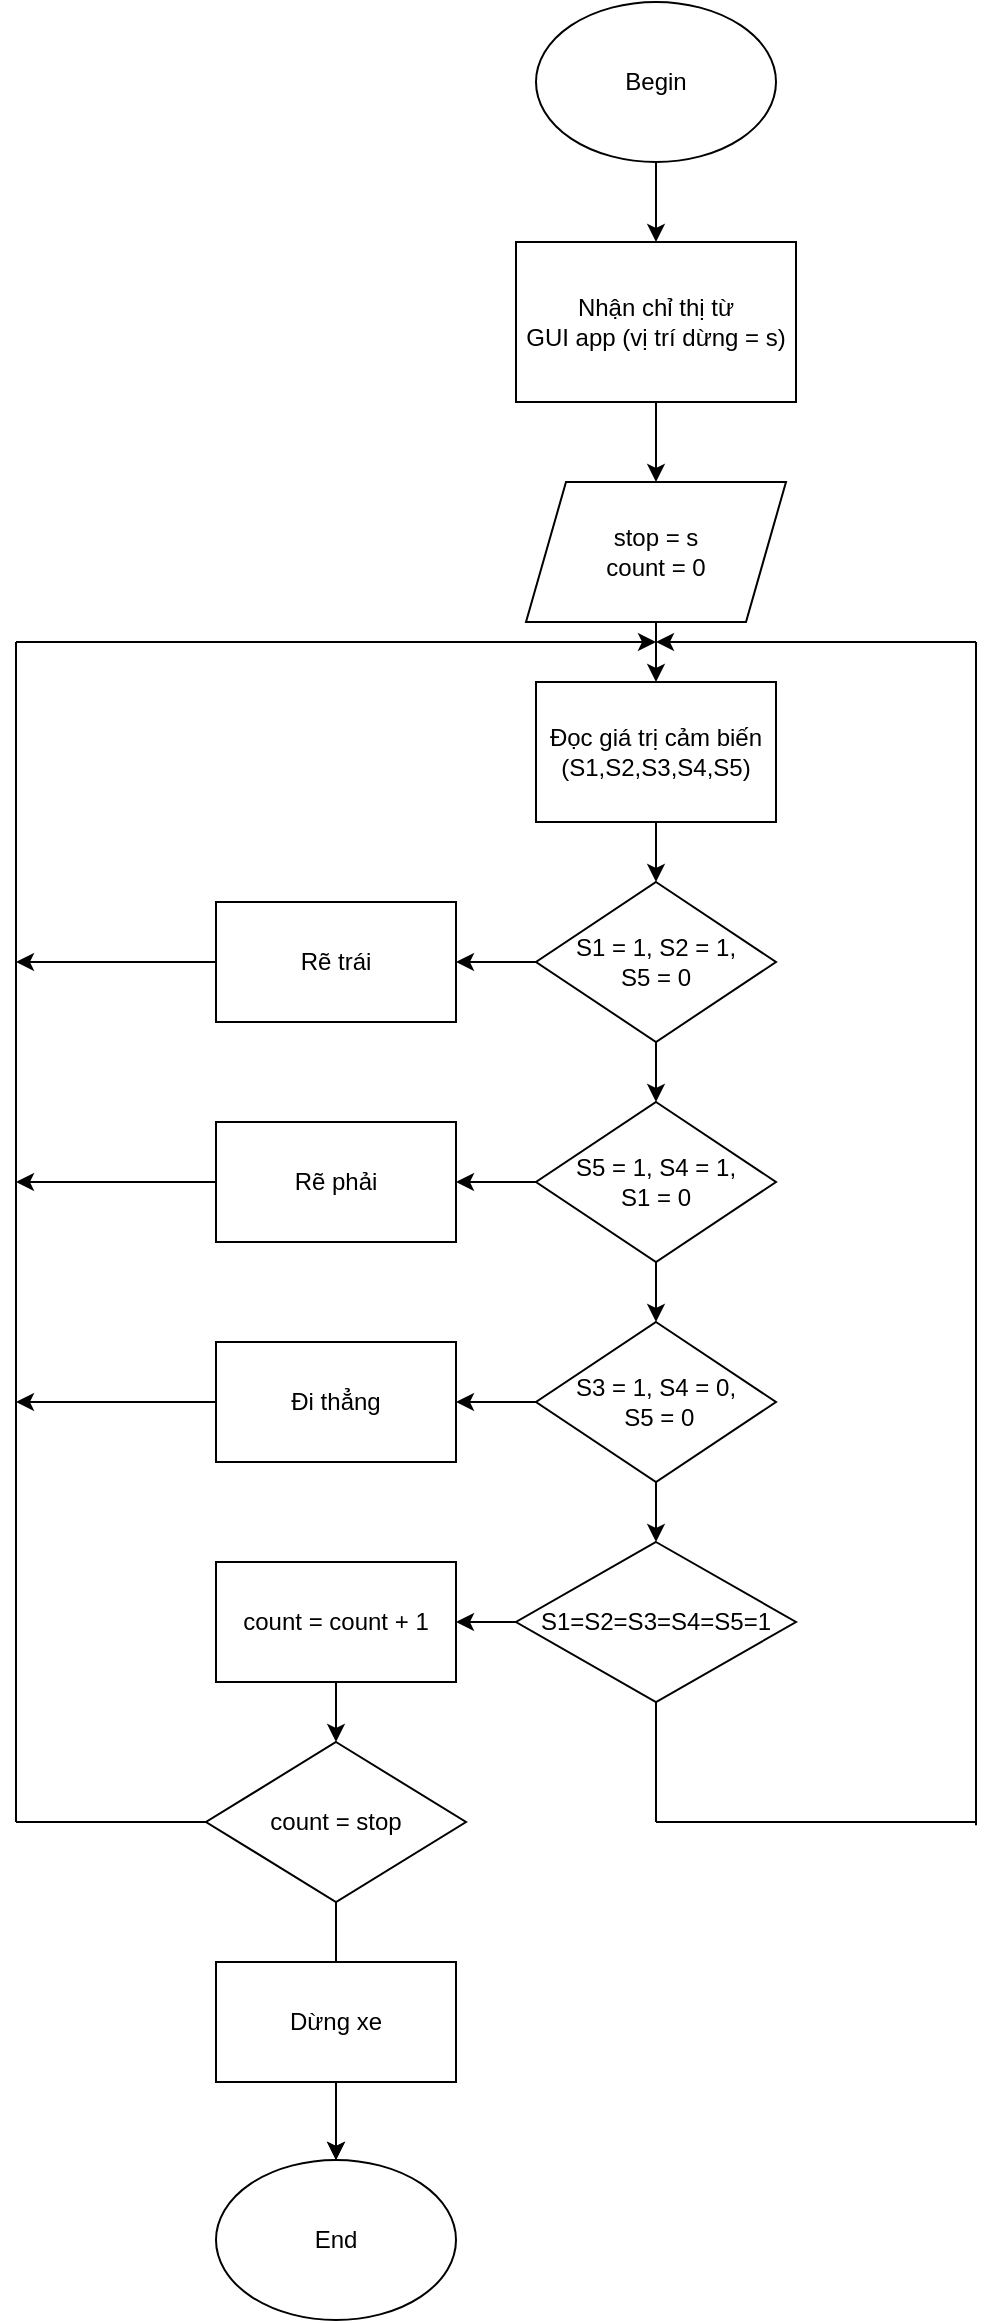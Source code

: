 <mxfile version="14.8.3" type="github">
  <diagram id="Ezy-y-FbjfAG1BCbXXI5" name="Page-1">
    <mxGraphModel dx="1865" dy="617" grid="1" gridSize="10" guides="1" tooltips="1" connect="1" arrows="1" fold="1" page="1" pageScale="1" pageWidth="827" pageHeight="1169" background="none" math="0" shadow="0">
      <root>
        <mxCell id="0" />
        <mxCell id="1" parent="0" />
        <mxCell id="j_K-GDXODY1bReVwgwL4-40" value="" style="edgeStyle=orthogonalEdgeStyle;rounded=0;orthogonalLoop=1;jettySize=auto;html=1;" parent="1" source="hrU85InFywEGXKXuBzPO-2" target="hrU85InFywEGXKXuBzPO-4" edge="1">
          <mxGeometry relative="1" as="geometry" />
        </mxCell>
        <mxCell id="hrU85InFywEGXKXuBzPO-2" value="Begin" style="ellipse;whiteSpace=wrap;html=1;" parent="1" vertex="1">
          <mxGeometry x="-420" width="120" height="80" as="geometry" />
        </mxCell>
        <mxCell id="j_K-GDXODY1bReVwgwL4-41" value="" style="edgeStyle=orthogonalEdgeStyle;rounded=0;orthogonalLoop=1;jettySize=auto;html=1;" parent="1" source="hrU85InFywEGXKXuBzPO-3" target="j_K-GDXODY1bReVwgwL4-6" edge="1">
          <mxGeometry relative="1" as="geometry" />
        </mxCell>
        <mxCell id="hrU85InFywEGXKXuBzPO-3" value="stop = s&lt;br&gt;count = 0" style="shape=parallelogram;perimeter=parallelogramPerimeter;whiteSpace=wrap;html=1;fixedSize=1;" parent="1" vertex="1">
          <mxGeometry x="-425" y="240" width="130" height="70" as="geometry" />
        </mxCell>
        <mxCell id="j_K-GDXODY1bReVwgwL4-39" value="" style="edgeStyle=orthogonalEdgeStyle;rounded=0;orthogonalLoop=1;jettySize=auto;html=1;" parent="1" source="hrU85InFywEGXKXuBzPO-4" target="hrU85InFywEGXKXuBzPO-3" edge="1">
          <mxGeometry relative="1" as="geometry" />
        </mxCell>
        <mxCell id="hrU85InFywEGXKXuBzPO-4" value="&lt;span&gt;Nhận chỉ thị từ&lt;/span&gt;&lt;br&gt;&lt;span&gt;GUI app (vị trí dừng = s)&lt;/span&gt;" style="rounded=0;whiteSpace=wrap;html=1;" parent="1" vertex="1">
          <mxGeometry x="-430" y="120" width="140" height="80" as="geometry" />
        </mxCell>
        <mxCell id="j_K-GDXODY1bReVwgwL4-24" value="" style="edgeStyle=orthogonalEdgeStyle;rounded=0;orthogonalLoop=1;jettySize=auto;html=1;" parent="1" source="j_K-GDXODY1bReVwgwL4-4" target="j_K-GDXODY1bReVwgwL4-5" edge="1">
          <mxGeometry relative="1" as="geometry" />
        </mxCell>
        <mxCell id="G5f44dBYUgscpnxHCPcD-3" value="" style="edgeStyle=orthogonalEdgeStyle;rounded=0;orthogonalLoop=1;jettySize=auto;html=1;" edge="1" parent="1" source="j_K-GDXODY1bReVwgwL4-4" target="j_K-GDXODY1bReVwgwL4-10">
          <mxGeometry relative="1" as="geometry" />
        </mxCell>
        <mxCell id="j_K-GDXODY1bReVwgwL4-4" value="S1 = 1, S2 = 1,&lt;br&gt;S5 = 0" style="rhombus;whiteSpace=wrap;html=1;" parent="1" vertex="1">
          <mxGeometry x="-420" y="440" width="120" height="80" as="geometry" />
        </mxCell>
        <mxCell id="j_K-GDXODY1bReVwgwL4-5" value="Rẽ trái" style="rounded=0;whiteSpace=wrap;html=1;" parent="1" vertex="1">
          <mxGeometry x="-580" y="450" width="120" height="60" as="geometry" />
        </mxCell>
        <mxCell id="G5f44dBYUgscpnxHCPcD-2" value="" style="edgeStyle=orthogonalEdgeStyle;rounded=0;orthogonalLoop=1;jettySize=auto;html=1;" edge="1" parent="1" source="j_K-GDXODY1bReVwgwL4-6" target="j_K-GDXODY1bReVwgwL4-4">
          <mxGeometry relative="1" as="geometry" />
        </mxCell>
        <mxCell id="j_K-GDXODY1bReVwgwL4-6" value="&lt;span&gt;Đọc giá trị cảm biến&lt;/span&gt;&lt;br&gt;&lt;span&gt;(S1,S2,S3,S4,S5)&lt;/span&gt;" style="rounded=0;whiteSpace=wrap;html=1;" parent="1" vertex="1">
          <mxGeometry x="-420" y="340" width="120" height="70" as="geometry" />
        </mxCell>
        <mxCell id="j_K-GDXODY1bReVwgwL4-25" value="" style="edgeStyle=orthogonalEdgeStyle;rounded=0;orthogonalLoop=1;jettySize=auto;html=1;" parent="1" source="j_K-GDXODY1bReVwgwL4-10" target="j_K-GDXODY1bReVwgwL4-11" edge="1">
          <mxGeometry relative="1" as="geometry" />
        </mxCell>
        <mxCell id="G5f44dBYUgscpnxHCPcD-4" value="" style="edgeStyle=orthogonalEdgeStyle;rounded=0;orthogonalLoop=1;jettySize=auto;html=1;" edge="1" parent="1" source="j_K-GDXODY1bReVwgwL4-10" target="j_K-GDXODY1bReVwgwL4-13">
          <mxGeometry relative="1" as="geometry" />
        </mxCell>
        <mxCell id="j_K-GDXODY1bReVwgwL4-10" value="S5 = 1, S4 = 1,&lt;br&gt;S1 = 0" style="rhombus;whiteSpace=wrap;html=1;" parent="1" vertex="1">
          <mxGeometry x="-420" y="550" width="120" height="80" as="geometry" />
        </mxCell>
        <mxCell id="j_K-GDXODY1bReVwgwL4-11" value="Rẽ phải" style="rounded=0;whiteSpace=wrap;html=1;" parent="1" vertex="1">
          <mxGeometry x="-580" y="560" width="120" height="60" as="geometry" />
        </mxCell>
        <mxCell id="G5f44dBYUgscpnxHCPcD-1" value="" style="edgeStyle=orthogonalEdgeStyle;rounded=0;orthogonalLoop=1;jettySize=auto;html=1;" edge="1" parent="1" source="j_K-GDXODY1bReVwgwL4-13" target="j_K-GDXODY1bReVwgwL4-14">
          <mxGeometry relative="1" as="geometry" />
        </mxCell>
        <mxCell id="G5f44dBYUgscpnxHCPcD-6" value="" style="edgeStyle=orthogonalEdgeStyle;rounded=0;orthogonalLoop=1;jettySize=auto;html=1;" edge="1" parent="1" source="j_K-GDXODY1bReVwgwL4-13" target="j_K-GDXODY1bReVwgwL4-18">
          <mxGeometry relative="1" as="geometry" />
        </mxCell>
        <mxCell id="j_K-GDXODY1bReVwgwL4-13" value="S3 = 1, S4 = 0,&lt;br&gt;&amp;nbsp;S5 = 0" style="rhombus;whiteSpace=wrap;html=1;" parent="1" vertex="1">
          <mxGeometry x="-420" y="660" width="120" height="80" as="geometry" />
        </mxCell>
        <mxCell id="j_K-GDXODY1bReVwgwL4-14" value="Đi thẳng" style="rounded=0;whiteSpace=wrap;html=1;" parent="1" vertex="1">
          <mxGeometry x="-580" y="670" width="120" height="60" as="geometry" />
        </mxCell>
        <mxCell id="G5f44dBYUgscpnxHCPcD-19" value="" style="edgeStyle=orthogonalEdgeStyle;rounded=0;orthogonalLoop=1;jettySize=auto;html=1;" edge="1" parent="1" source="j_K-GDXODY1bReVwgwL4-18" target="j_K-GDXODY1bReVwgwL4-34">
          <mxGeometry relative="1" as="geometry" />
        </mxCell>
        <mxCell id="j_K-GDXODY1bReVwgwL4-18" value="S1=S2=S3=S4=S5=1" style="rhombus;whiteSpace=wrap;html=1;" parent="1" vertex="1">
          <mxGeometry x="-430" y="770" width="140" height="80" as="geometry" />
        </mxCell>
        <mxCell id="G5f44dBYUgscpnxHCPcD-14" value="" style="edgeStyle=orthogonalEdgeStyle;rounded=0;orthogonalLoop=1;jettySize=auto;html=1;" edge="1" parent="1" source="j_K-GDXODY1bReVwgwL4-30" target="j_K-GDXODY1bReVwgwL4-33">
          <mxGeometry relative="1" as="geometry" />
        </mxCell>
        <mxCell id="j_K-GDXODY1bReVwgwL4-30" value="count = stop" style="rhombus;whiteSpace=wrap;html=1;" parent="1" vertex="1">
          <mxGeometry x="-585" y="870" width="130" height="80" as="geometry" />
        </mxCell>
        <mxCell id="G5f44dBYUgscpnxHCPcD-11" value="" style="edgeStyle=orthogonalEdgeStyle;rounded=0;orthogonalLoop=1;jettySize=auto;html=1;" edge="1" parent="1" source="j_K-GDXODY1bReVwgwL4-32" target="j_K-GDXODY1bReVwgwL4-33">
          <mxGeometry relative="1" as="geometry" />
        </mxCell>
        <mxCell id="j_K-GDXODY1bReVwgwL4-32" value="Dừng xe" style="rounded=0;whiteSpace=wrap;html=1;" parent="1" vertex="1">
          <mxGeometry x="-580" y="980" width="120" height="60" as="geometry" />
        </mxCell>
        <mxCell id="j_K-GDXODY1bReVwgwL4-33" value="End&lt;br&gt;" style="ellipse;whiteSpace=wrap;html=1;" parent="1" vertex="1">
          <mxGeometry x="-580" y="1079" width="120" height="80" as="geometry" />
        </mxCell>
        <mxCell id="G5f44dBYUgscpnxHCPcD-20" value="" style="edgeStyle=orthogonalEdgeStyle;rounded=0;orthogonalLoop=1;jettySize=auto;html=1;" edge="1" parent="1" source="j_K-GDXODY1bReVwgwL4-34" target="j_K-GDXODY1bReVwgwL4-30">
          <mxGeometry relative="1" as="geometry" />
        </mxCell>
        <mxCell id="j_K-GDXODY1bReVwgwL4-34" value="count = count + 1" style="rounded=0;whiteSpace=wrap;html=1;" parent="1" vertex="1">
          <mxGeometry x="-580" y="780" width="120" height="60" as="geometry" />
        </mxCell>
        <mxCell id="G5f44dBYUgscpnxHCPcD-21" value="" style="endArrow=none;html=1;exitX=0;exitY=0.5;exitDx=0;exitDy=0;" edge="1" parent="1" source="j_K-GDXODY1bReVwgwL4-30">
          <mxGeometry width="50" height="50" relative="1" as="geometry">
            <mxPoint x="-480" y="770" as="sourcePoint" />
            <mxPoint x="-680" y="910" as="targetPoint" />
          </mxGeometry>
        </mxCell>
        <mxCell id="G5f44dBYUgscpnxHCPcD-25" value="" style="endArrow=none;html=1;entryX=0.5;entryY=1;entryDx=0;entryDy=0;" edge="1" parent="1" target="j_K-GDXODY1bReVwgwL4-18">
          <mxGeometry width="50" height="50" relative="1" as="geometry">
            <mxPoint x="-360" y="910" as="sourcePoint" />
            <mxPoint x="-430" y="730" as="targetPoint" />
          </mxGeometry>
        </mxCell>
        <mxCell id="G5f44dBYUgscpnxHCPcD-26" value="" style="endArrow=none;html=1;" edge="1" parent="1">
          <mxGeometry width="50" height="50" relative="1" as="geometry">
            <mxPoint x="-360" y="910" as="sourcePoint" />
            <mxPoint x="-200" y="910" as="targetPoint" />
          </mxGeometry>
        </mxCell>
        <mxCell id="G5f44dBYUgscpnxHCPcD-28" value="" style="endArrow=classic;html=1;" edge="1" parent="1">
          <mxGeometry width="50" height="50" relative="1" as="geometry">
            <mxPoint x="-680" y="320" as="sourcePoint" />
            <mxPoint x="-360" y="320" as="targetPoint" />
          </mxGeometry>
        </mxCell>
        <mxCell id="G5f44dBYUgscpnxHCPcD-30" value="" style="endArrow=none;html=1;" edge="1" parent="1">
          <mxGeometry width="50" height="50" relative="1" as="geometry">
            <mxPoint x="-680" y="910" as="sourcePoint" />
            <mxPoint x="-680" y="320" as="targetPoint" />
          </mxGeometry>
        </mxCell>
        <mxCell id="G5f44dBYUgscpnxHCPcD-31" value="" style="endArrow=classic;html=1;exitX=0;exitY=0.5;exitDx=0;exitDy=0;" edge="1" parent="1" source="j_K-GDXODY1bReVwgwL4-5">
          <mxGeometry width="50" height="50" relative="1" as="geometry">
            <mxPoint x="-480" y="580" as="sourcePoint" />
            <mxPoint x="-680" y="480" as="targetPoint" />
          </mxGeometry>
        </mxCell>
        <mxCell id="G5f44dBYUgscpnxHCPcD-32" value="" style="endArrow=classic;html=1;exitX=0;exitY=0.5;exitDx=0;exitDy=0;" edge="1" parent="1" source="j_K-GDXODY1bReVwgwL4-11">
          <mxGeometry width="50" height="50" relative="1" as="geometry">
            <mxPoint x="-480" y="640" as="sourcePoint" />
            <mxPoint x="-680" y="590" as="targetPoint" />
          </mxGeometry>
        </mxCell>
        <mxCell id="G5f44dBYUgscpnxHCPcD-33" value="" style="endArrow=classic;html=1;exitX=0;exitY=0.5;exitDx=0;exitDy=0;" edge="1" parent="1" source="j_K-GDXODY1bReVwgwL4-14">
          <mxGeometry width="50" height="50" relative="1" as="geometry">
            <mxPoint x="-480" y="700" as="sourcePoint" />
            <mxPoint x="-680" y="700" as="targetPoint" />
          </mxGeometry>
        </mxCell>
        <mxCell id="G5f44dBYUgscpnxHCPcD-34" value="" style="endArrow=none;html=1;" edge="1" parent="1">
          <mxGeometry width="50" height="50" relative="1" as="geometry">
            <mxPoint x="-200" y="911.6" as="sourcePoint" />
            <mxPoint x="-200" y="320" as="targetPoint" />
          </mxGeometry>
        </mxCell>
        <mxCell id="G5f44dBYUgscpnxHCPcD-35" value="" style="endArrow=classic;html=1;" edge="1" parent="1">
          <mxGeometry width="50" height="50" relative="1" as="geometry">
            <mxPoint x="-200" y="320" as="sourcePoint" />
            <mxPoint x="-360" y="320" as="targetPoint" />
          </mxGeometry>
        </mxCell>
      </root>
    </mxGraphModel>
  </diagram>
</mxfile>
